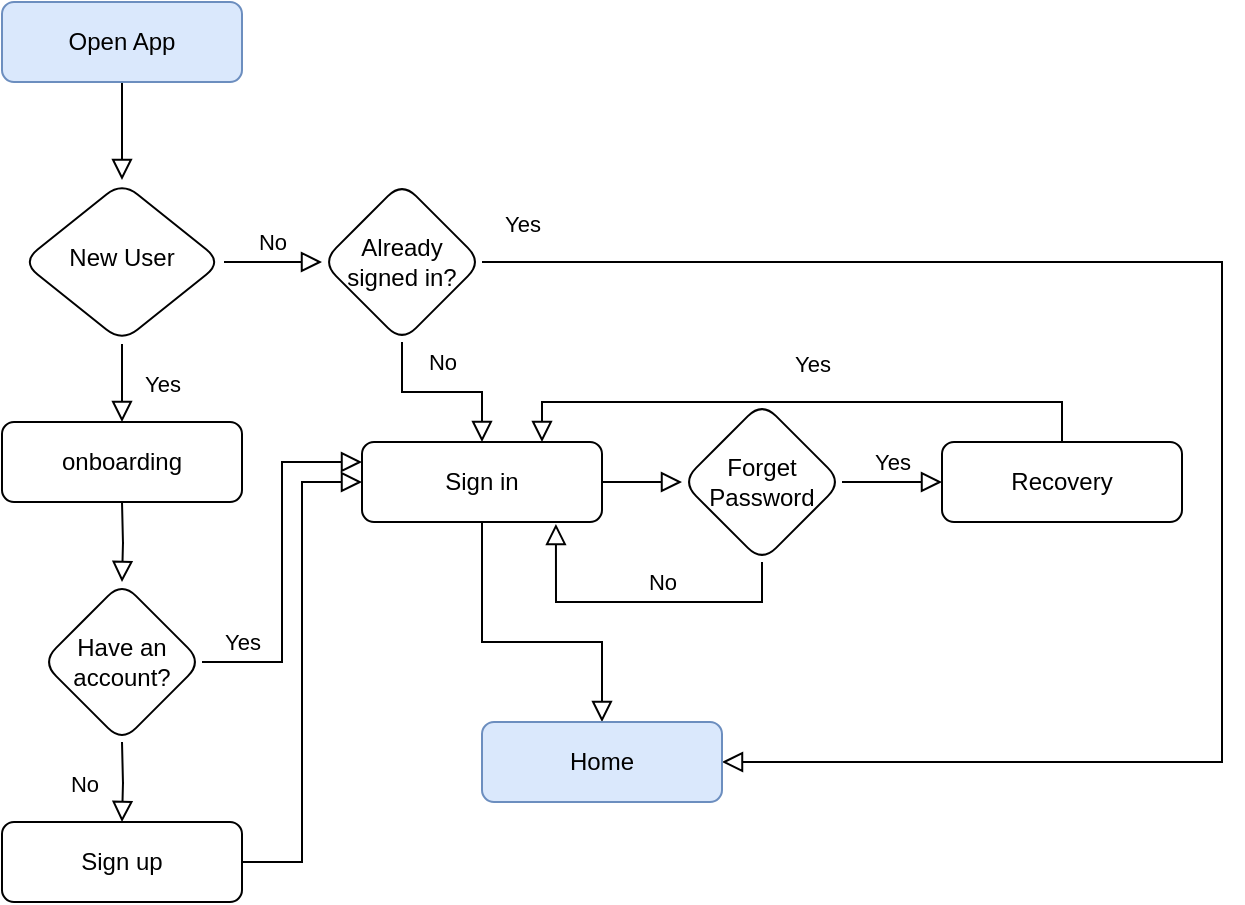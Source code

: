 <mxfile version="14.1.1" type="github" pages="2">
  <diagram id="C5RBs43oDa-KdzZeNtuy" name="Sign in">
    <mxGraphModel dx="2031" dy="1134" grid="1" gridSize="10" guides="1" tooltips="1" connect="1" arrows="1" fold="1" page="1" pageScale="1" pageWidth="827" pageHeight="1169" math="0" shadow="0">
      <root>
        <mxCell id="WIyWlLk6GJQsqaUBKTNV-0" />
        <mxCell id="WIyWlLk6GJQsqaUBKTNV-1" parent="WIyWlLk6GJQsqaUBKTNV-0" />
        <mxCell id="WIyWlLk6GJQsqaUBKTNV-2" value="" style="rounded=0;html=1;jettySize=auto;orthogonalLoop=1;fontSize=11;endArrow=block;endFill=0;endSize=8;strokeWidth=1;shadow=0;labelBackgroundColor=none;edgeStyle=orthogonalEdgeStyle;" parent="WIyWlLk6GJQsqaUBKTNV-1" source="WIyWlLk6GJQsqaUBKTNV-3" target="WIyWlLk6GJQsqaUBKTNV-6" edge="1">
          <mxGeometry relative="1" as="geometry" />
        </mxCell>
        <mxCell id="WIyWlLk6GJQsqaUBKTNV-3" value="Open App" style="rounded=1;whiteSpace=wrap;html=1;fontSize=12;glass=0;strokeWidth=1;shadow=0;fillColor=#dae8fc;strokeColor=#6c8ebf;" parent="WIyWlLk6GJQsqaUBKTNV-1" vertex="1">
          <mxGeometry x="109" y="359" width="120" height="40" as="geometry" />
        </mxCell>
        <mxCell id="WIyWlLk6GJQsqaUBKTNV-4" value="Yes" style="rounded=0;html=1;jettySize=auto;orthogonalLoop=1;fontSize=11;endArrow=block;endFill=0;endSize=8;strokeWidth=1;shadow=0;labelBackgroundColor=none;edgeStyle=orthogonalEdgeStyle;" parent="WIyWlLk6GJQsqaUBKTNV-1" source="WIyWlLk6GJQsqaUBKTNV-6" edge="1">
          <mxGeometry y="20" relative="1" as="geometry">
            <mxPoint as="offset" />
            <mxPoint x="169" y="569" as="targetPoint" />
          </mxGeometry>
        </mxCell>
        <mxCell id="WIyWlLk6GJQsqaUBKTNV-5" value="No" style="edgeStyle=orthogonalEdgeStyle;rounded=0;html=1;jettySize=auto;orthogonalLoop=1;fontSize=11;endArrow=block;endFill=0;endSize=8;strokeWidth=1;shadow=0;labelBackgroundColor=none;" parent="WIyWlLk6GJQsqaUBKTNV-1" source="WIyWlLk6GJQsqaUBKTNV-6" edge="1">
          <mxGeometry y="10" relative="1" as="geometry">
            <mxPoint as="offset" />
            <mxPoint x="269" y="489" as="targetPoint" />
          </mxGeometry>
        </mxCell>
        <mxCell id="WIyWlLk6GJQsqaUBKTNV-6" value="New User" style="rhombus;whiteSpace=wrap;html=1;shadow=0;fontFamily=Helvetica;fontSize=12;align=center;strokeWidth=1;spacing=6;spacingTop=-4;perimeterSpacing=1;rounded=1;" parent="WIyWlLk6GJQsqaUBKTNV-1" vertex="1">
          <mxGeometry x="119" y="449" width="100" height="80" as="geometry" />
        </mxCell>
        <mxCell id="yncz-0Nj1sspW0BE_YOx-1" value="onboarding" style="rounded=1;whiteSpace=wrap;html=1;fontSize=12;glass=0;strokeWidth=1;shadow=0;" vertex="1" parent="WIyWlLk6GJQsqaUBKTNV-1">
          <mxGeometry x="109" y="569" width="120" height="40" as="geometry" />
        </mxCell>
        <mxCell id="yncz-0Nj1sspW0BE_YOx-6" value="" style="rounded=0;html=1;jettySize=auto;orthogonalLoop=1;fontSize=11;endArrow=block;endFill=0;endSize=8;strokeWidth=1;shadow=0;labelBackgroundColor=none;edgeStyle=orthogonalEdgeStyle;" edge="1" parent="WIyWlLk6GJQsqaUBKTNV-1">
          <mxGeometry y="20" relative="1" as="geometry">
            <mxPoint as="offset" />
            <mxPoint x="169" y="609" as="sourcePoint" />
            <mxPoint x="169" y="649" as="targetPoint" />
          </mxGeometry>
        </mxCell>
        <mxCell id="yncz-0Nj1sspW0BE_YOx-16" value="Yes" style="edgeStyle=orthogonalEdgeStyle;rounded=0;orthogonalLoop=1;jettySize=auto;html=1;entryX=0;entryY=0.25;entryDx=0;entryDy=0;fontColor=#000000;shadow=0;strokeWidth=1;labelBackgroundColor=none;endFill=0;endArrow=block;endSize=8;" edge="1" parent="WIyWlLk6GJQsqaUBKTNV-1" source="yncz-0Nj1sspW0BE_YOx-7" target="yncz-0Nj1sspW0BE_YOx-11">
          <mxGeometry x="-0.778" y="10" relative="1" as="geometry">
            <mxPoint as="offset" />
          </mxGeometry>
        </mxCell>
        <mxCell id="yncz-0Nj1sspW0BE_YOx-7" value="Have an account?" style="rhombus;whiteSpace=wrap;html=1;rounded=1;" vertex="1" parent="WIyWlLk6GJQsqaUBKTNV-1">
          <mxGeometry x="129" y="649" width="80" height="80" as="geometry" />
        </mxCell>
        <mxCell id="yncz-0Nj1sspW0BE_YOx-8" value="No" style="rounded=0;html=1;jettySize=auto;orthogonalLoop=1;fontSize=11;endArrow=block;endFill=0;endSize=8;strokeWidth=1;shadow=0;labelBackgroundColor=none;edgeStyle=orthogonalEdgeStyle;" edge="1" parent="WIyWlLk6GJQsqaUBKTNV-1">
          <mxGeometry y="20" relative="1" as="geometry">
            <mxPoint as="offset" />
            <mxPoint x="169" y="729" as="sourcePoint" />
            <mxPoint x="169" y="769" as="targetPoint" />
          </mxGeometry>
        </mxCell>
        <mxCell id="yncz-0Nj1sspW0BE_YOx-15" style="edgeStyle=orthogonalEdgeStyle;rounded=0;orthogonalLoop=1;jettySize=auto;html=1;exitX=1;exitY=0.5;exitDx=0;exitDy=0;entryX=0;entryY=0.5;entryDx=0;entryDy=0;fontColor=#000000;shadow=0;strokeWidth=1;labelBackgroundColor=none;endFill=0;endArrow=block;endSize=8;" edge="1" parent="WIyWlLk6GJQsqaUBKTNV-1" source="yncz-0Nj1sspW0BE_YOx-9" target="yncz-0Nj1sspW0BE_YOx-11">
          <mxGeometry relative="1" as="geometry" />
        </mxCell>
        <mxCell id="yncz-0Nj1sspW0BE_YOx-9" value="Sign up" style="rounded=1;whiteSpace=wrap;html=1;" vertex="1" parent="WIyWlLk6GJQsqaUBKTNV-1">
          <mxGeometry x="109" y="769" width="120" height="40" as="geometry" />
        </mxCell>
        <mxCell id="yncz-0Nj1sspW0BE_YOx-28" value="Yes" style="edgeStyle=orthogonalEdgeStyle;rounded=0;orthogonalLoop=1;jettySize=auto;html=1;exitX=1;exitY=0.5;exitDx=0;exitDy=0;entryX=1;entryY=0.5;entryDx=0;entryDy=0;fontColor=#000000;jumpStyle=none;shadow=0;verticalAlign=bottom;strokeWidth=1;labelBackgroundColor=none;endFill=0;endArrow=block;endSize=8;" edge="1" parent="WIyWlLk6GJQsqaUBKTNV-1" source="yncz-0Nj1sspW0BE_YOx-10" target="yncz-0Nj1sspW0BE_YOx-26">
          <mxGeometry x="-0.954" y="10" relative="1" as="geometry">
            <Array as="points">
              <mxPoint x="719" y="489" />
              <mxPoint x="719" y="739" />
            </Array>
            <mxPoint as="offset" />
          </mxGeometry>
        </mxCell>
        <mxCell id="yncz-0Nj1sspW0BE_YOx-10" value="Already signed in?" style="rhombus;whiteSpace=wrap;html=1;rounded=1;sketch=0;shadow=0;" vertex="1" parent="WIyWlLk6GJQsqaUBKTNV-1">
          <mxGeometry x="269" y="449" width="80" height="80" as="geometry" />
        </mxCell>
        <mxCell id="yncz-0Nj1sspW0BE_YOx-18" style="edgeStyle=orthogonalEdgeStyle;rounded=0;orthogonalLoop=1;jettySize=auto;html=1;exitX=1;exitY=0.5;exitDx=0;exitDy=0;entryX=0;entryY=0.5;entryDx=0;entryDy=0;fontColor=#000000;shadow=0;strokeWidth=1;labelBackgroundColor=none;endFill=0;endArrow=block;endSize=8;" edge="1" parent="WIyWlLk6GJQsqaUBKTNV-1" source="yncz-0Nj1sspW0BE_YOx-11" target="yncz-0Nj1sspW0BE_YOx-17">
          <mxGeometry relative="1" as="geometry" />
        </mxCell>
        <mxCell id="yncz-0Nj1sspW0BE_YOx-27" style="edgeStyle=orthogonalEdgeStyle;rounded=0;orthogonalLoop=1;jettySize=auto;html=1;exitX=0.5;exitY=1;exitDx=0;exitDy=0;fontColor=#000000;shadow=0;verticalAlign=bottom;strokeWidth=1;labelBackgroundColor=none;endFill=0;endArrow=block;endSize=8;" edge="1" parent="WIyWlLk6GJQsqaUBKTNV-1" source="yncz-0Nj1sspW0BE_YOx-11" target="yncz-0Nj1sspW0BE_YOx-26">
          <mxGeometry relative="1" as="geometry">
            <Array as="points">
              <mxPoint x="349" y="679" />
              <mxPoint x="409" y="679" />
            </Array>
          </mxGeometry>
        </mxCell>
        <mxCell id="yncz-0Nj1sspW0BE_YOx-11" value="Sign in" style="rounded=1;whiteSpace=wrap;html=1;" vertex="1" parent="WIyWlLk6GJQsqaUBKTNV-1">
          <mxGeometry x="289" y="579" width="120" height="40" as="geometry" />
        </mxCell>
        <mxCell id="yncz-0Nj1sspW0BE_YOx-12" value="No" style="rounded=0;html=1;jettySize=auto;orthogonalLoop=1;fontSize=11;endArrow=block;endFill=0;endSize=8;strokeWidth=1;shadow=0;labelBackgroundColor=none;edgeStyle=orthogonalEdgeStyle;entryX=0.5;entryY=0;entryDx=0;entryDy=0;" edge="1" parent="WIyWlLk6GJQsqaUBKTNV-1" source="yncz-0Nj1sspW0BE_YOx-10" target="yncz-0Nj1sspW0BE_YOx-11">
          <mxGeometry x="0.0" y="15" relative="1" as="geometry">
            <mxPoint as="offset" />
            <mxPoint x="349" y="489" as="sourcePoint" />
            <mxPoint x="389" y="489" as="targetPoint" />
          </mxGeometry>
        </mxCell>
        <mxCell id="yncz-0Nj1sspW0BE_YOx-19" value="Yes" style="edgeStyle=orthogonalEdgeStyle;rounded=0;orthogonalLoop=1;jettySize=auto;html=1;exitX=1;exitY=0.5;exitDx=0;exitDy=0;fontColor=#000000;shadow=0;strokeWidth=1;labelBackgroundColor=none;endFill=0;endArrow=block;endSize=8;entryX=0;entryY=0.5;entryDx=0;entryDy=0;" edge="1" parent="WIyWlLk6GJQsqaUBKTNV-1" source="yncz-0Nj1sspW0BE_YOx-17" target="yncz-0Nj1sspW0BE_YOx-20">
          <mxGeometry x="-0.005" y="-10" relative="1" as="geometry">
            <mxPoint x="569" y="599.276" as="targetPoint" />
            <mxPoint y="-20" as="offset" />
          </mxGeometry>
        </mxCell>
        <mxCell id="yncz-0Nj1sspW0BE_YOx-25" value="No" style="edgeStyle=orthogonalEdgeStyle;orthogonalLoop=1;jettySize=auto;html=1;exitX=0.5;exitY=1;exitDx=0;exitDy=0;entryX=0.808;entryY=1.024;entryDx=0;entryDy=0;entryPerimeter=0;fontColor=#000000;shadow=0;strokeWidth=1;labelBackgroundColor=none;endFill=0;endArrow=block;endSize=8;rounded=0;" edge="1" parent="WIyWlLk6GJQsqaUBKTNV-1" source="yncz-0Nj1sspW0BE_YOx-17" target="yncz-0Nj1sspW0BE_YOx-11">
          <mxGeometry x="-0.136" y="-10" relative="1" as="geometry">
            <mxPoint as="offset" />
          </mxGeometry>
        </mxCell>
        <mxCell id="yncz-0Nj1sspW0BE_YOx-17" value="Forget Password" style="rhombus;whiteSpace=wrap;html=1;rounded=1;shadow=0;sketch=0;" vertex="1" parent="WIyWlLk6GJQsqaUBKTNV-1">
          <mxGeometry x="449" y="559" width="80" height="80" as="geometry" />
        </mxCell>
        <mxCell id="yncz-0Nj1sspW0BE_YOx-24" value="Yes" style="edgeStyle=orthogonalEdgeStyle;rounded=0;orthogonalLoop=1;jettySize=auto;html=1;exitX=0.5;exitY=0;exitDx=0;exitDy=0;entryX=0.75;entryY=0;entryDx=0;entryDy=0;fontColor=#000000;shadow=0;strokeWidth=1;labelBackgroundColor=none;endFill=0;endArrow=block;endSize=8;verticalAlign=bottom;" edge="1" parent="WIyWlLk6GJQsqaUBKTNV-1" source="yncz-0Nj1sspW0BE_YOx-20" target="yncz-0Nj1sspW0BE_YOx-11">
          <mxGeometry x="-0.034" y="-10" relative="1" as="geometry">
            <mxPoint as="offset" />
          </mxGeometry>
        </mxCell>
        <mxCell id="yncz-0Nj1sspW0BE_YOx-20" value="Recovery" style="rounded=1;whiteSpace=wrap;html=1;" vertex="1" parent="WIyWlLk6GJQsqaUBKTNV-1">
          <mxGeometry x="579" y="579" width="120" height="40" as="geometry" />
        </mxCell>
        <mxCell id="yncz-0Nj1sspW0BE_YOx-26" value="Home" style="rounded=1;whiteSpace=wrap;html=1;fontSize=12;glass=0;strokeWidth=1;shadow=0;fillColor=#dae8fc;strokeColor=#6c8ebf;" vertex="1" parent="WIyWlLk6GJQsqaUBKTNV-1">
          <mxGeometry x="349" y="719" width="120" height="40" as="geometry" />
        </mxCell>
      </root>
    </mxGraphModel>
  </diagram>
  <diagram id="ipG8nkqJU_YdMBHSPsy5" name="Home page">
    <mxGraphModel dx="1673" dy="934" grid="1" gridSize="10" guides="1" tooltips="1" connect="1" arrows="1" fold="1" page="1" pageScale="1" pageWidth="827" pageHeight="1169" math="0" shadow="0">
      <root>
        <mxCell id="KGvp3Xdatoy10leqR6Ec-0" />
        <mxCell id="KGvp3Xdatoy10leqR6Ec-1" parent="KGvp3Xdatoy10leqR6Ec-0" />
        <mxCell id="KGvp3Xdatoy10leqR6Ec-7" style="edgeStyle=orthogonalEdgeStyle;rounded=0;jumpStyle=none;orthogonalLoop=1;jettySize=auto;html=1;exitX=0.5;exitY=1;exitDx=0;exitDy=0;entryX=0.5;entryY=0;entryDx=0;entryDy=0;fontColor=#000000;shadow=0;verticalAlign=bottom;strokeWidth=1;labelBackgroundColor=none;endFill=0;endArrow=block;endSize=8;" edge="1" parent="KGvp3Xdatoy10leqR6Ec-1" source="KGvp3Xdatoy10leqR6Ec-2" target="KGvp3Xdatoy10leqR6Ec-4">
          <mxGeometry relative="1" as="geometry" />
        </mxCell>
        <mxCell id="KGvp3Xdatoy10leqR6Ec-8" style="edgeStyle=orthogonalEdgeStyle;rounded=0;jumpStyle=none;orthogonalLoop=1;jettySize=auto;html=1;exitX=0.75;exitY=1;exitDx=0;exitDy=0;entryX=0.5;entryY=0;entryDx=0;entryDy=0;fontColor=#000000;shadow=0;verticalAlign=bottom;strokeWidth=1;labelBackgroundColor=none;endFill=0;endArrow=block;endSize=8;" edge="1" parent="KGvp3Xdatoy10leqR6Ec-1" source="KGvp3Xdatoy10leqR6Ec-2" target="KGvp3Xdatoy10leqR6Ec-5">
          <mxGeometry relative="1" as="geometry" />
        </mxCell>
        <mxCell id="KGvp3Xdatoy10leqR6Ec-9" style="edgeStyle=orthogonalEdgeStyle;rounded=0;jumpStyle=none;orthogonalLoop=1;jettySize=auto;html=1;exitX=0.25;exitY=1;exitDx=0;exitDy=0;entryX=0.5;entryY=0;entryDx=0;entryDy=0;fontColor=#000000;shadow=0;verticalAlign=bottom;strokeWidth=1;labelBackgroundColor=none;endFill=0;endArrow=block;endSize=8;" edge="1" parent="KGvp3Xdatoy10leqR6Ec-1" source="KGvp3Xdatoy10leqR6Ec-2" target="KGvp3Xdatoy10leqR6Ec-3">
          <mxGeometry relative="1" as="geometry" />
        </mxCell>
        <mxCell id="KGvp3Xdatoy10leqR6Ec-2" value="Home" style="rounded=1;whiteSpace=wrap;html=1;fontSize=12;glass=0;strokeWidth=1;shadow=0;fillColor=#dae8fc;strokeColor=#6c8ebf;" vertex="1" parent="KGvp3Xdatoy10leqR6Ec-1">
          <mxGeometry x="366" y="245" width="120" height="40" as="geometry" />
        </mxCell>
        <mxCell id="KGvp3Xdatoy10leqR6Ec-13" style="edgeStyle=orthogonalEdgeStyle;rounded=0;jumpStyle=none;orthogonalLoop=1;jettySize=auto;html=1;exitX=0.5;exitY=1;exitDx=0;exitDy=0;entryX=0.5;entryY=0;entryDx=0;entryDy=0;fontFamily=Helvetica;fontColor=#000000;shadow=0;verticalAlign=bottom;strokeWidth=1;labelBackgroundColor=none;endFill=0;endArrow=block;endSize=8;" edge="1" parent="KGvp3Xdatoy10leqR6Ec-1" source="KGvp3Xdatoy10leqR6Ec-3" target="KGvp3Xdatoy10leqR6Ec-10">
          <mxGeometry relative="1" as="geometry" />
        </mxCell>
        <mxCell id="KGvp3Xdatoy10leqR6Ec-3" value="Make prescription" style="rounded=1;whiteSpace=wrap;html=1;fontSize=12;glass=0;strokeWidth=1;shadow=0;fillColor=#dae8fc;strokeColor=#6c8ebf;" vertex="1" parent="KGvp3Xdatoy10leqR6Ec-1">
          <mxGeometry x="166" y="325" width="120" height="40" as="geometry" />
        </mxCell>
        <mxCell id="KGvp3Xdatoy10leqR6Ec-26" style="edgeStyle=orthogonalEdgeStyle;rounded=0;jumpStyle=none;orthogonalLoop=1;jettySize=auto;html=1;exitX=0.5;exitY=1;exitDx=0;exitDy=0;entryX=0.5;entryY=0;entryDx=0;entryDy=0;fontFamily=Helvetica;fontColor=#000000;shadow=0;strokeWidth=1;labelBackgroundColor=none;endFill=0;endArrow=block;endSize=8;" edge="1" parent="KGvp3Xdatoy10leqR6Ec-1" source="KGvp3Xdatoy10leqR6Ec-4" target="KGvp3Xdatoy10leqR6Ec-23">
          <mxGeometry relative="1" as="geometry" />
        </mxCell>
        <mxCell id="KGvp3Xdatoy10leqR6Ec-4" value="Past prescriptions" style="rounded=1;whiteSpace=wrap;html=1;fontSize=12;glass=0;strokeWidth=1;shadow=0;fillColor=#dae8fc;strokeColor=#6c8ebf;" vertex="1" parent="KGvp3Xdatoy10leqR6Ec-1">
          <mxGeometry x="366" y="325" width="120" height="40" as="geometry" />
        </mxCell>
        <mxCell id="KGvp3Xdatoy10leqR6Ec-29" style="edgeStyle=orthogonalEdgeStyle;rounded=0;jumpStyle=none;orthogonalLoop=1;jettySize=auto;html=1;exitX=0.5;exitY=1;exitDx=0;exitDy=0;entryX=0.5;entryY=0;entryDx=0;entryDy=0;fontFamily=Helvetica;fontColor=#000000;shadow=0;strokeWidth=1;labelBackgroundColor=none;endFill=0;endArrow=block;endSize=8;" edge="1" parent="KGvp3Xdatoy10leqR6Ec-1" source="KGvp3Xdatoy10leqR6Ec-5" target="KGvp3Xdatoy10leqR6Ec-28">
          <mxGeometry relative="1" as="geometry">
            <Array as="points">
              <mxPoint x="652" y="365" />
              <mxPoint x="652" y="385" />
              <mxPoint x="712" y="385" />
            </Array>
          </mxGeometry>
        </mxCell>
        <mxCell id="KGvp3Xdatoy10leqR6Ec-30" style="edgeStyle=orthogonalEdgeStyle;rounded=0;jumpStyle=none;orthogonalLoop=1;jettySize=auto;html=1;exitX=0.25;exitY=1;exitDx=0;exitDy=0;fontFamily=Helvetica;fontColor=#000000;shadow=0;strokeWidth=1;labelBackgroundColor=none;endFill=0;endArrow=block;endSize=8;" edge="1" parent="KGvp3Xdatoy10leqR6Ec-1" source="KGvp3Xdatoy10leqR6Ec-5" target="KGvp3Xdatoy10leqR6Ec-27">
          <mxGeometry relative="1" as="geometry">
            <Array as="points">
              <mxPoint x="602" y="365" />
              <mxPoint x="602" y="385" />
              <mxPoint x="552" y="385" />
            </Array>
          </mxGeometry>
        </mxCell>
        <mxCell id="KGvp3Xdatoy10leqR6Ec-5" value="Profile" style="rounded=1;whiteSpace=wrap;html=1;fontSize=12;glass=0;strokeWidth=1;shadow=0;fillColor=#dae8fc;strokeColor=#6c8ebf;" vertex="1" parent="KGvp3Xdatoy10leqR6Ec-1">
          <mxGeometry x="566" y="325" width="120" height="40" as="geometry" />
        </mxCell>
        <mxCell id="KGvp3Xdatoy10leqR6Ec-14" style="edgeStyle=orthogonalEdgeStyle;rounded=0;jumpStyle=none;orthogonalLoop=1;jettySize=auto;html=1;exitX=0.5;exitY=1;exitDx=0;exitDy=0;fontFamily=Helvetica;fontColor=#000000;shadow=0;verticalAlign=bottom;strokeWidth=1;labelBackgroundColor=none;endFill=0;endArrow=block;endSize=8;" edge="1" parent="KGvp3Xdatoy10leqR6Ec-1" source="KGvp3Xdatoy10leqR6Ec-10" target="KGvp3Xdatoy10leqR6Ec-12">
          <mxGeometry relative="1" as="geometry" />
        </mxCell>
        <mxCell id="KGvp3Xdatoy10leqR6Ec-10" value="Add medicine" style="rounded=1;whiteSpace=wrap;html=1;" vertex="1" parent="KGvp3Xdatoy10leqR6Ec-1">
          <mxGeometry x="166" y="405" width="120" height="40" as="geometry" />
        </mxCell>
        <mxCell id="KGvp3Xdatoy10leqR6Ec-15" value="Yes" style="edgeStyle=orthogonalEdgeStyle;rounded=0;jumpStyle=none;orthogonalLoop=1;jettySize=auto;html=1;exitX=0;exitY=0.5;exitDx=0;exitDy=0;entryX=0;entryY=0.5;entryDx=0;entryDy=0;fontFamily=Helvetica;fontColor=#000000;shadow=0;verticalAlign=middle;strokeWidth=1;labelBackgroundColor=none;endFill=0;endArrow=block;endSize=8;" edge="1" parent="KGvp3Xdatoy10leqR6Ec-1" source="KGvp3Xdatoy10leqR6Ec-12" target="KGvp3Xdatoy10leqR6Ec-10">
          <mxGeometry x="0.125" y="14" relative="1" as="geometry">
            <mxPoint as="offset" />
          </mxGeometry>
        </mxCell>
        <mxCell id="KGvp3Xdatoy10leqR6Ec-18" value="No" style="edgeStyle=orthogonalEdgeStyle;rounded=0;jumpStyle=none;orthogonalLoop=1;jettySize=auto;html=1;exitX=0.5;exitY=1;exitDx=0;exitDy=0;entryX=0.5;entryY=0;entryDx=0;entryDy=0;fontFamily=Helvetica;fontColor=#000000;shadow=0;strokeWidth=1;labelBackgroundColor=none;endFill=0;endArrow=block;endSize=8;" edge="1" parent="KGvp3Xdatoy10leqR6Ec-1" source="KGvp3Xdatoy10leqR6Ec-12" target="KGvp3Xdatoy10leqR6Ec-17">
          <mxGeometry y="16" relative="1" as="geometry">
            <mxPoint as="offset" />
          </mxGeometry>
        </mxCell>
        <mxCell id="KGvp3Xdatoy10leqR6Ec-12" value="More medicine?" style="rhombus;whiteSpace=wrap;html=1;rounded=1;shadow=0;sketch=0;fontFamily=Helvetica;spacing=2;" vertex="1" parent="KGvp3Xdatoy10leqR6Ec-1">
          <mxGeometry x="186" y="485" width="80" height="80" as="geometry" />
        </mxCell>
        <mxCell id="KGvp3Xdatoy10leqR6Ec-21" style="edgeStyle=orthogonalEdgeStyle;rounded=0;jumpStyle=none;orthogonalLoop=1;jettySize=auto;html=1;exitX=0.75;exitY=1;exitDx=0;exitDy=0;fontFamily=Helvetica;fontColor=#000000;shadow=0;strokeWidth=1;labelBackgroundColor=none;endFill=0;endArrow=block;endSize=8;" edge="1" parent="KGvp3Xdatoy10leqR6Ec-1" source="KGvp3Xdatoy10leqR6Ec-17" target="KGvp3Xdatoy10leqR6Ec-20">
          <mxGeometry relative="1" as="geometry" />
        </mxCell>
        <mxCell id="KGvp3Xdatoy10leqR6Ec-22" style="edgeStyle=orthogonalEdgeStyle;rounded=0;jumpStyle=none;orthogonalLoop=1;jettySize=auto;html=1;exitX=0.25;exitY=1;exitDx=0;exitDy=0;entryX=0.5;entryY=0;entryDx=0;entryDy=0;fontFamily=Helvetica;fontColor=#000000;shadow=0;strokeWidth=1;labelBackgroundColor=none;endFill=0;endArrow=block;endSize=8;" edge="1" parent="KGvp3Xdatoy10leqR6Ec-1" source="KGvp3Xdatoy10leqR6Ec-17" target="KGvp3Xdatoy10leqR6Ec-19">
          <mxGeometry relative="1" as="geometry" />
        </mxCell>
        <mxCell id="KGvp3Xdatoy10leqR6Ec-32" style="edgeStyle=orthogonalEdgeStyle;rounded=0;jumpStyle=none;orthogonalLoop=1;jettySize=auto;html=1;entryX=0;entryY=0.5;entryDx=0;entryDy=0;fontFamily=Helvetica;fontColor=#000000;dashed=1;endArrow=oval;endFill=1;" edge="1" parent="KGvp3Xdatoy10leqR6Ec-1" source="KGvp3Xdatoy10leqR6Ec-17" target="KGvp3Xdatoy10leqR6Ec-31">
          <mxGeometry relative="1" as="geometry">
            <Array as="points">
              <mxPoint x="56" y="625" />
              <mxPoint x="56" y="850" />
            </Array>
          </mxGeometry>
        </mxCell>
        <mxCell id="KGvp3Xdatoy10leqR6Ec-17" value="Send Prescription" style="rounded=1;whiteSpace=wrap;html=1;" vertex="1" parent="KGvp3Xdatoy10leqR6Ec-1">
          <mxGeometry x="166" y="605" width="120" height="40" as="geometry" />
        </mxCell>
        <mxCell id="KGvp3Xdatoy10leqR6Ec-19" value="Send Link" style="rounded=1;whiteSpace=wrap;html=1;fontSize=12;glass=0;strokeWidth=1;shadow=0;fillColor=#dae8fc;strokeColor=#6c8ebf;" vertex="1" parent="KGvp3Xdatoy10leqR6Ec-1">
          <mxGeometry x="86" y="685" width="120" height="40" as="geometry" />
        </mxCell>
        <mxCell id="KGvp3Xdatoy10leqR6Ec-20" value="Scan QR code" style="rounded=1;whiteSpace=wrap;html=1;fontSize=12;glass=0;strokeWidth=1;shadow=0;fillColor=#dae8fc;strokeColor=#6c8ebf;" vertex="1" parent="KGvp3Xdatoy10leqR6Ec-1">
          <mxGeometry x="246" y="685" width="120" height="40" as="geometry" />
        </mxCell>
        <mxCell id="KGvp3Xdatoy10leqR6Ec-25" style="edgeStyle=orthogonalEdgeStyle;rounded=0;jumpStyle=none;orthogonalLoop=1;jettySize=auto;html=1;exitX=0.5;exitY=1;exitDx=0;exitDy=0;entryX=0.5;entryY=0;entryDx=0;entryDy=0;fontFamily=Helvetica;fontColor=#000000;shadow=0;strokeWidth=1;labelBackgroundColor=none;endFill=0;endArrow=block;endSize=8;" edge="1" parent="KGvp3Xdatoy10leqR6Ec-1" source="KGvp3Xdatoy10leqR6Ec-23" target="KGvp3Xdatoy10leqR6Ec-24">
          <mxGeometry relative="1" as="geometry" />
        </mxCell>
        <mxCell id="KGvp3Xdatoy10leqR6Ec-23" value="Select&lt;br&gt;patient" style="rhombus;whiteSpace=wrap;html=1;rounded=1;shadow=0;sketch=0;fontFamily=Helvetica;" vertex="1" parent="KGvp3Xdatoy10leqR6Ec-1">
          <mxGeometry x="386" y="405" width="80" height="80" as="geometry" />
        </mxCell>
        <mxCell id="KGvp3Xdatoy10leqR6Ec-24" value="View Data" style="rounded=1;whiteSpace=wrap;html=1;" vertex="1" parent="KGvp3Xdatoy10leqR6Ec-1">
          <mxGeometry x="366" y="525" width="120" height="40" as="geometry" />
        </mxCell>
        <mxCell id="KGvp3Xdatoy10leqR6Ec-27" value="Edit profile" style="rounded=1;whiteSpace=wrap;html=1;" vertex="1" parent="KGvp3Xdatoy10leqR6Ec-1">
          <mxGeometry x="492" y="405" width="120" height="40" as="geometry" />
        </mxCell>
        <mxCell id="KGvp3Xdatoy10leqR6Ec-28" value="Share card" style="rounded=1;whiteSpace=wrap;html=1;" vertex="1" parent="KGvp3Xdatoy10leqR6Ec-1">
          <mxGeometry x="652" y="405" width="120" height="40" as="geometry" />
        </mxCell>
        <mxCell id="KGvp3Xdatoy10leqR6Ec-31" value="&lt;h1&gt;How to do&lt;/h1&gt;&lt;p&gt;&lt;ol&gt;&lt;li&gt;Connect it to Firebase&lt;/li&gt;&lt;li&gt;Upload Data&lt;/li&gt;&lt;li&gt;Then receive back the key pointing to where the data has been stored&lt;/li&gt;&lt;li&gt;Share the key&lt;/li&gt;&lt;/ol&gt;&lt;/p&gt;" style="text;html=1;spacing=11;spacingTop=-20;whiteSpace=wrap;overflow=hidden;rounded=1;shadow=0;sketch=0;fontFamily=Helvetica;dashed=1;glass=0;strokeColor=#000000;" vertex="1" parent="KGvp3Xdatoy10leqR6Ec-1">
          <mxGeometry x="76" y="775" width="196" height="150" as="geometry" />
        </mxCell>
      </root>
    </mxGraphModel>
  </diagram>
</mxfile>
